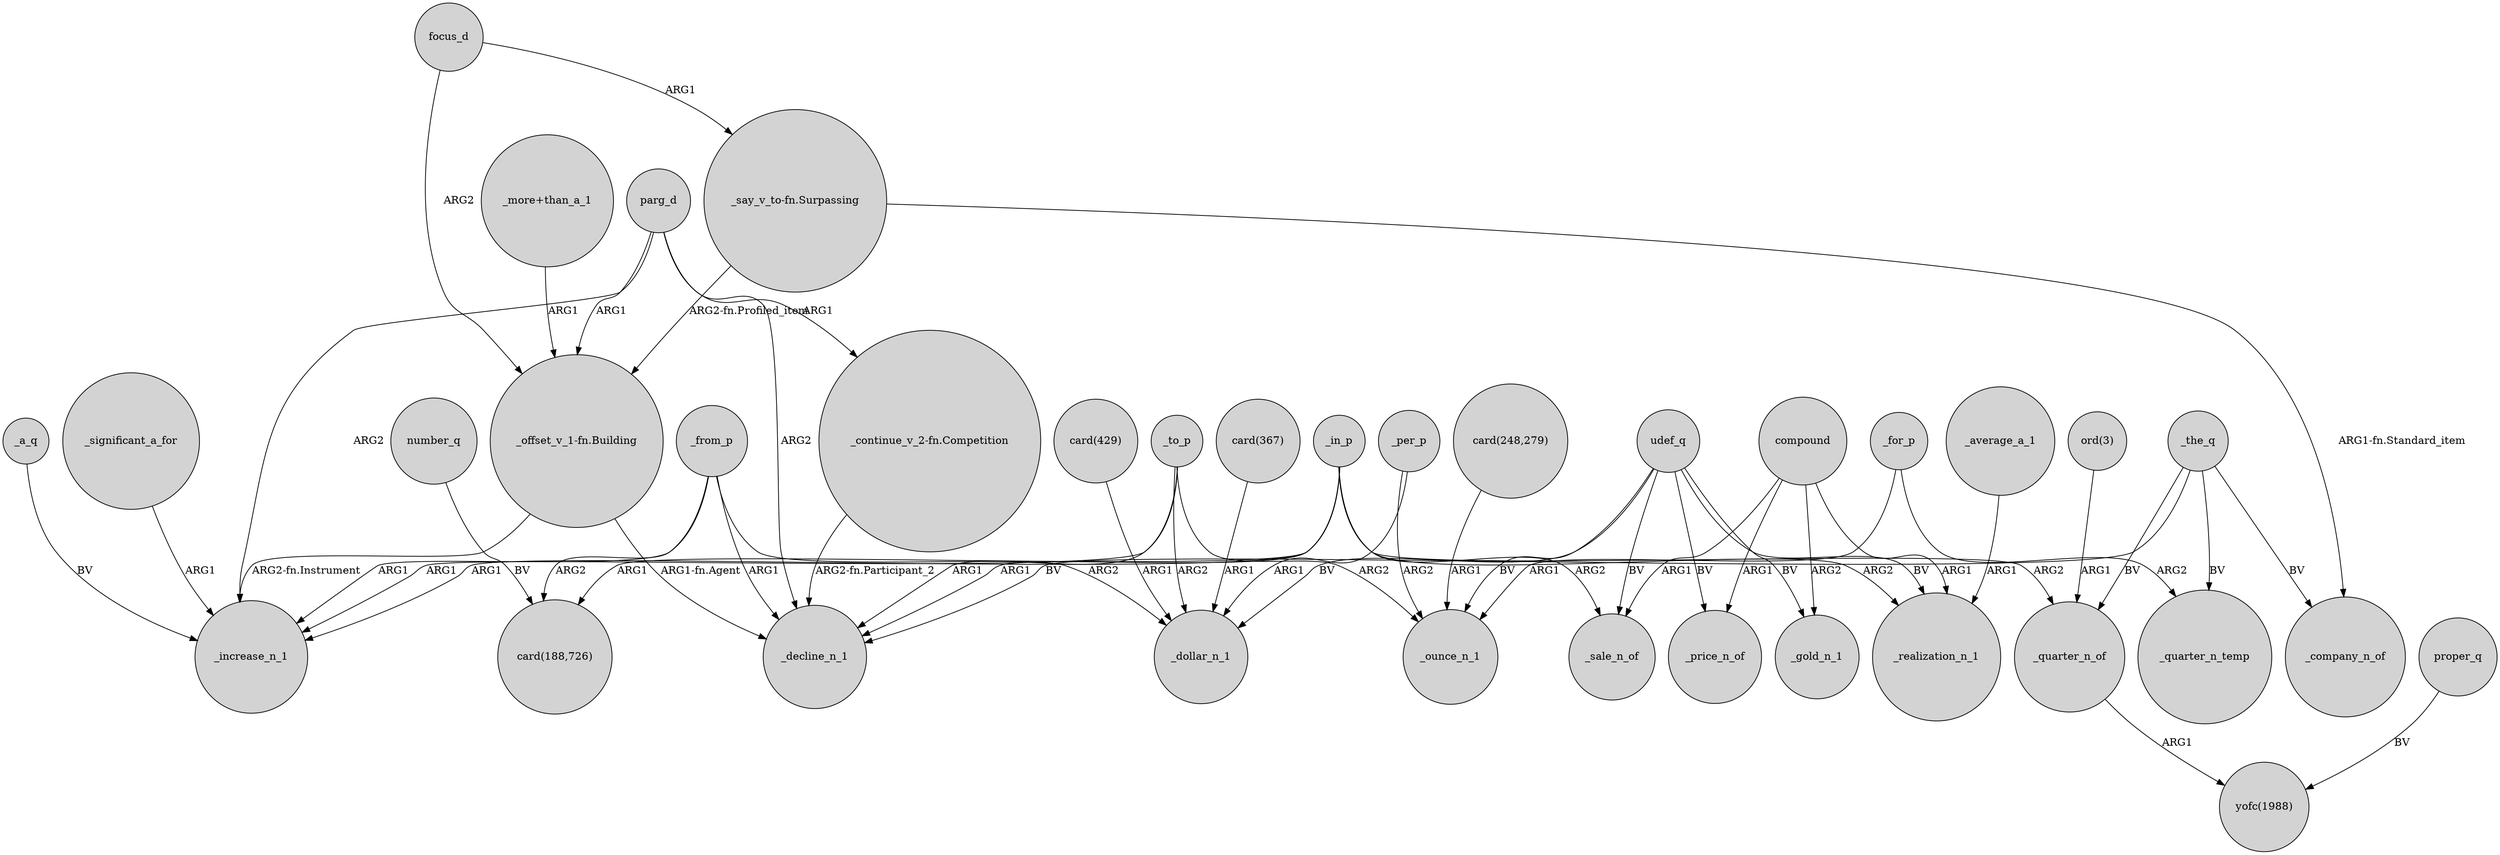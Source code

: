 digraph {
	node [shape=circle style=filled]
	_in_p -> "card(188,726)" [label=ARG1]
	compound -> _realization_n_1 [label=ARG1]
	"_offset_v_1-fn.Building" -> _increase_n_1 [label="ARG2-fn.Instrument"]
	_from_p -> "card(188,726)" [label=ARG2]
	_to_p -> _decline_n_1 [label=ARG1]
	parg_d -> "_offset_v_1-fn.Building" [label=ARG1]
	_per_p -> _ounce_n_1 [label=ARG2]
	parg_d -> _increase_n_1 [label=ARG2]
	_in_p -> _realization_n_1 [label=ARG2]
	compound -> _gold_n_1 [label=ARG2]
	"card(248,279)" -> _ounce_n_1 [label=ARG1]
	"_say_v_to-fn.Surpassing" -> _company_n_of [label="ARG1-fn.Standard_item"]
	parg_d -> _decline_n_1 [label=ARG2]
	udef_q -> _price_n_of [label=BV]
	"_say_v_to-fn.Surpassing" -> "_offset_v_1-fn.Building" [label="ARG2-fn.Profiled_item"]
	_in_p -> _sale_n_of [label=ARG2]
	_from_p -> _decline_n_1 [label=ARG1]
	_the_q -> _quarter_n_temp [label=BV]
	_average_a_1 -> _realization_n_1 [label=ARG1]
	parg_d -> "_continue_v_2-fn.Competition" [label=ARG1]
	"ord(3)" -> _quarter_n_of [label=ARG1]
	"card(367)" -> _dollar_n_1 [label=ARG1]
	udef_q -> _sale_n_of [label=BV]
	_to_p -> _dollar_n_1 [label=ARG2]
	_the_q -> _quarter_n_of [label=BV]
	_per_p -> _dollar_n_1 [label=ARG1]
	"_continue_v_2-fn.Competition" -> _decline_n_1 [label="ARG2-fn.Participant_2"]
	_in_p -> _decline_n_1 [label=ARG1]
	_for_p -> _ounce_n_1 [label=ARG1]
	udef_q -> _realization_n_1 [label=BV]
	"_offset_v_1-fn.Building" -> _decline_n_1 [label="ARG1-fn.Agent"]
	_for_p -> _quarter_n_temp [label=ARG2]
	_significant_a_for -> _increase_n_1 [label=ARG1]
	udef_q -> _dollar_n_1 [label=BV]
	_to_p -> _ounce_n_1 [label=ARG2]
	_from_p -> _increase_n_1 [label=ARG1]
	proper_q -> "yofc(1988)" [label=BV]
	_a_q -> _increase_n_1 [label=BV]
	"_more+than_a_1" -> "_offset_v_1-fn.Building" [label=ARG1]
	number_q -> "card(188,726)" [label=BV]
	focus_d -> "_say_v_to-fn.Surpassing" [label=ARG1]
	_quarter_n_of -> "yofc(1988)" [label=ARG1]
	_to_p -> _increase_n_1 [label=ARG1]
	udef_q -> _gold_n_1 [label=BV]
	_the_q -> _decline_n_1 [label=BV]
	_in_p -> _quarter_n_of [label=ARG2]
	focus_d -> "_offset_v_1-fn.Building" [label=ARG2]
	compound -> _price_n_of [label=ARG1]
	_in_p -> _increase_n_1 [label=ARG1]
	_the_q -> _company_n_of [label=BV]
	"card(429)" -> _dollar_n_1 [label=ARG1]
	_from_p -> _dollar_n_1 [label=ARG2]
	compound -> _sale_n_of [label=ARG1]
	udef_q -> _ounce_n_1 [label=BV]
}
